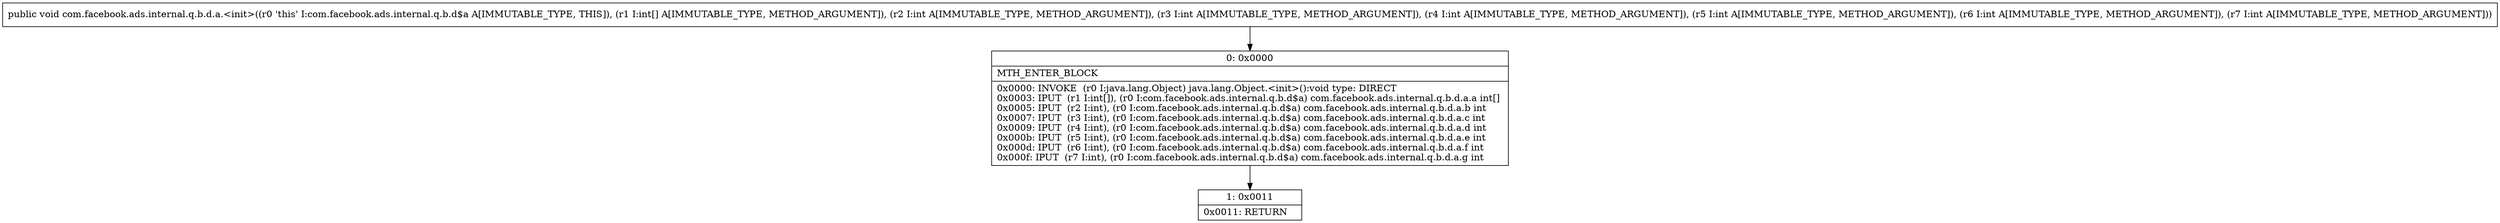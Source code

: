 digraph "CFG forcom.facebook.ads.internal.q.b.d.a.\<init\>([IIIIIII)V" {
Node_0 [shape=record,label="{0\:\ 0x0000|MTH_ENTER_BLOCK\l|0x0000: INVOKE  (r0 I:java.lang.Object) java.lang.Object.\<init\>():void type: DIRECT \l0x0003: IPUT  (r1 I:int[]), (r0 I:com.facebook.ads.internal.q.b.d$a) com.facebook.ads.internal.q.b.d.a.a int[] \l0x0005: IPUT  (r2 I:int), (r0 I:com.facebook.ads.internal.q.b.d$a) com.facebook.ads.internal.q.b.d.a.b int \l0x0007: IPUT  (r3 I:int), (r0 I:com.facebook.ads.internal.q.b.d$a) com.facebook.ads.internal.q.b.d.a.c int \l0x0009: IPUT  (r4 I:int), (r0 I:com.facebook.ads.internal.q.b.d$a) com.facebook.ads.internal.q.b.d.a.d int \l0x000b: IPUT  (r5 I:int), (r0 I:com.facebook.ads.internal.q.b.d$a) com.facebook.ads.internal.q.b.d.a.e int \l0x000d: IPUT  (r6 I:int), (r0 I:com.facebook.ads.internal.q.b.d$a) com.facebook.ads.internal.q.b.d.a.f int \l0x000f: IPUT  (r7 I:int), (r0 I:com.facebook.ads.internal.q.b.d$a) com.facebook.ads.internal.q.b.d.a.g int \l}"];
Node_1 [shape=record,label="{1\:\ 0x0011|0x0011: RETURN   \l}"];
MethodNode[shape=record,label="{public void com.facebook.ads.internal.q.b.d.a.\<init\>((r0 'this' I:com.facebook.ads.internal.q.b.d$a A[IMMUTABLE_TYPE, THIS]), (r1 I:int[] A[IMMUTABLE_TYPE, METHOD_ARGUMENT]), (r2 I:int A[IMMUTABLE_TYPE, METHOD_ARGUMENT]), (r3 I:int A[IMMUTABLE_TYPE, METHOD_ARGUMENT]), (r4 I:int A[IMMUTABLE_TYPE, METHOD_ARGUMENT]), (r5 I:int A[IMMUTABLE_TYPE, METHOD_ARGUMENT]), (r6 I:int A[IMMUTABLE_TYPE, METHOD_ARGUMENT]), (r7 I:int A[IMMUTABLE_TYPE, METHOD_ARGUMENT])) }"];
MethodNode -> Node_0;
Node_0 -> Node_1;
}


